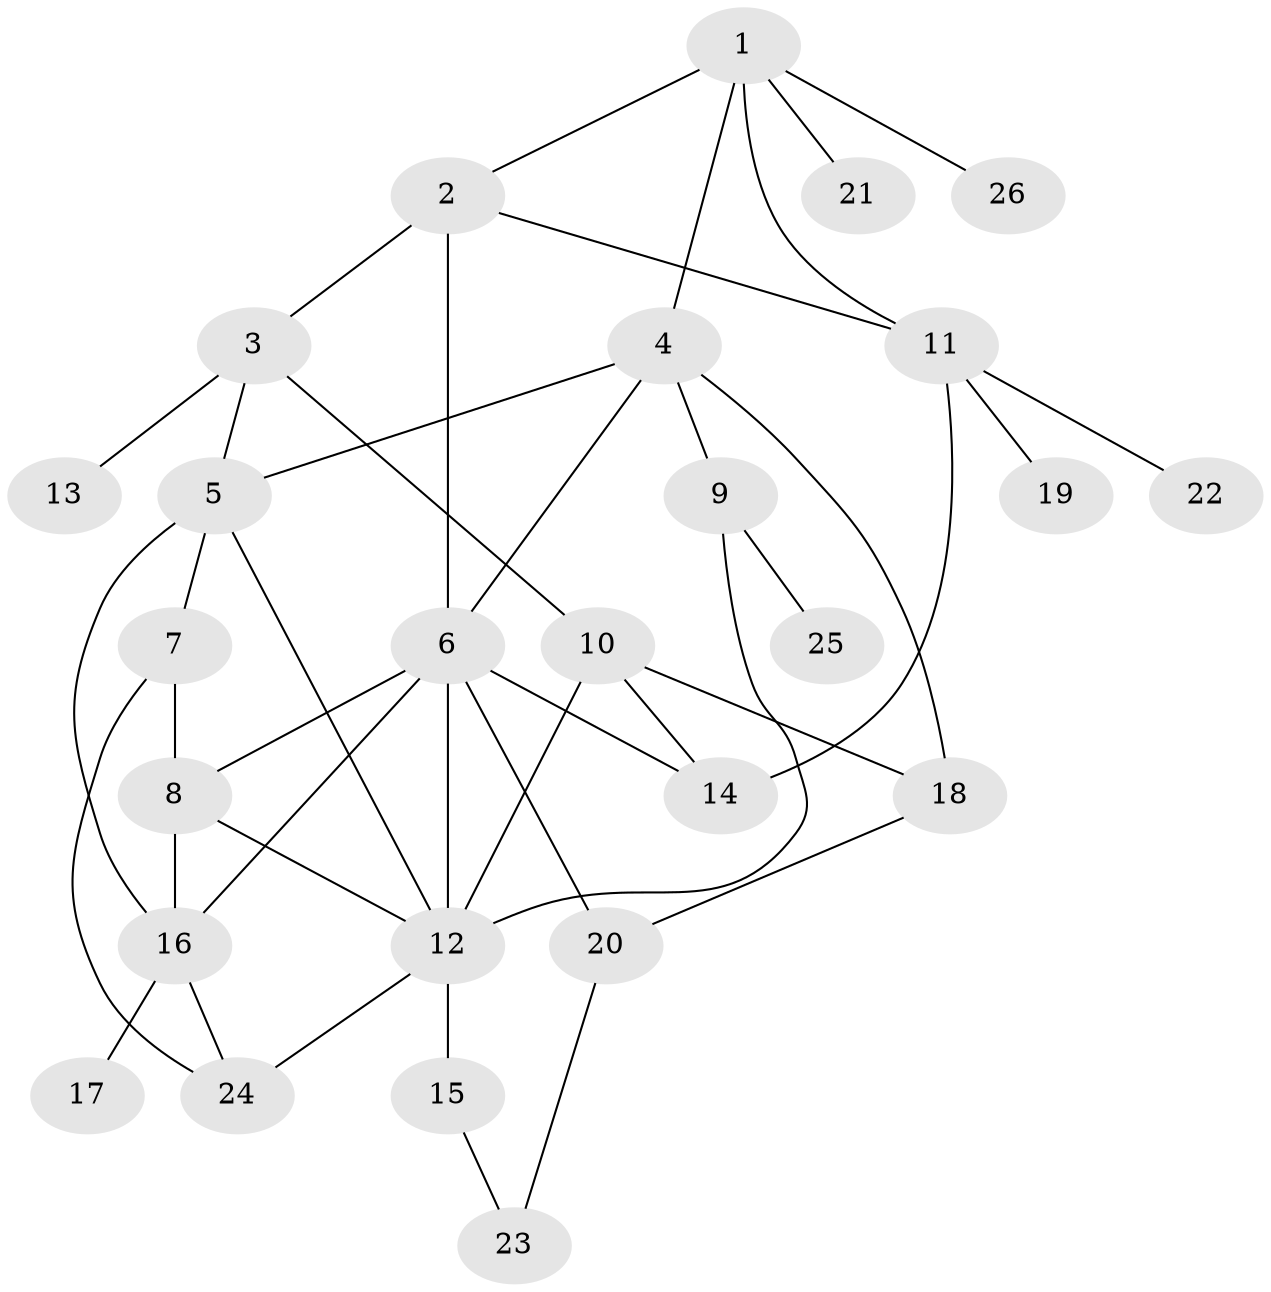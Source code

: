 // original degree distribution, {6: 0.057692307692307696, 1: 0.23076923076923078, 5: 0.09615384615384616, 4: 0.057692307692307696, 7: 0.038461538461538464, 3: 0.28846153846153844, 2: 0.23076923076923078}
// Generated by graph-tools (version 1.1) at 2025/49/03/04/25 22:49:12]
// undirected, 26 vertices, 42 edges
graph export_dot {
  node [color=gray90,style=filled];
  1;
  2;
  3;
  4;
  5;
  6;
  7;
  8;
  9;
  10;
  11;
  12;
  13;
  14;
  15;
  16;
  17;
  18;
  19;
  20;
  21;
  22;
  23;
  24;
  25;
  26;
  1 -- 2 [weight=1.0];
  1 -- 4 [weight=1.0];
  1 -- 11 [weight=1.0];
  1 -- 21 [weight=1.0];
  1 -- 26 [weight=1.0];
  2 -- 3 [weight=1.0];
  2 -- 6 [weight=2.0];
  2 -- 11 [weight=1.0];
  3 -- 5 [weight=1.0];
  3 -- 10 [weight=1.0];
  3 -- 13 [weight=1.0];
  4 -- 5 [weight=1.0];
  4 -- 6 [weight=1.0];
  4 -- 9 [weight=1.0];
  4 -- 18 [weight=1.0];
  5 -- 7 [weight=1.0];
  5 -- 12 [weight=1.0];
  5 -- 16 [weight=3.0];
  6 -- 8 [weight=1.0];
  6 -- 12 [weight=3.0];
  6 -- 14 [weight=1.0];
  6 -- 16 [weight=1.0];
  6 -- 20 [weight=1.0];
  7 -- 8 [weight=1.0];
  7 -- 24 [weight=1.0];
  8 -- 12 [weight=1.0];
  8 -- 16 [weight=1.0];
  9 -- 12 [weight=1.0];
  9 -- 25 [weight=1.0];
  10 -- 12 [weight=1.0];
  10 -- 14 [weight=1.0];
  10 -- 18 [weight=1.0];
  11 -- 14 [weight=1.0];
  11 -- 19 [weight=1.0];
  11 -- 22 [weight=1.0];
  12 -- 15 [weight=2.0];
  12 -- 24 [weight=1.0];
  15 -- 23 [weight=1.0];
  16 -- 17 [weight=1.0];
  16 -- 24 [weight=1.0];
  18 -- 20 [weight=1.0];
  20 -- 23 [weight=1.0];
}
